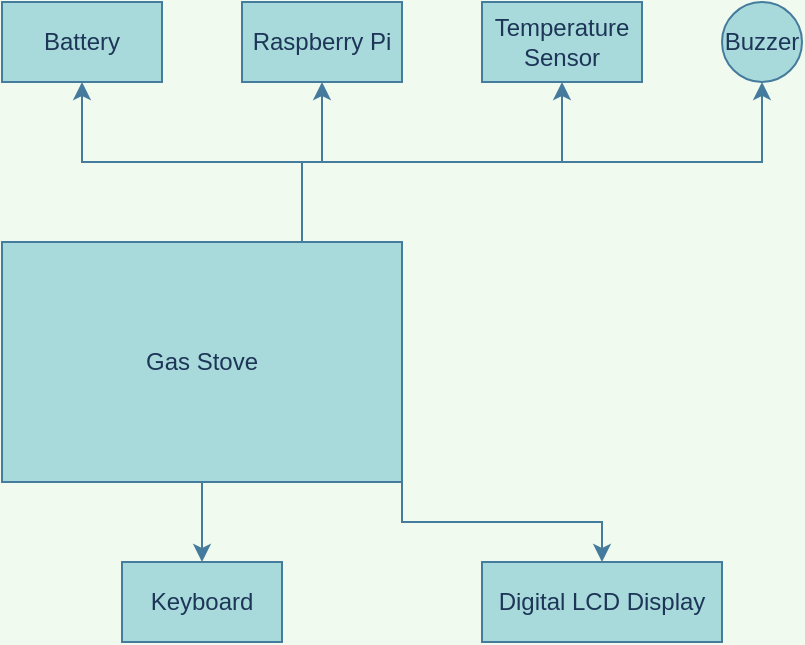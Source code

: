<mxfile version="13.10.4" type="github">
  <diagram id="mqiJwLkqohjlCgwhw9_A" name="Page-1">
    <mxGraphModel dx="898" dy="511" grid="1" gridSize="10" guides="1" tooltips="1" connect="1" arrows="1" fold="1" page="1" pageScale="1" pageWidth="850" pageHeight="1100" background="#F1FAEE" math="0" shadow="0">
      <root>
        <mxCell id="0" />
        <mxCell id="1" parent="0" />
        <mxCell id="gIrRUgPA_u_x7N7mq9-M-10" style="edgeStyle=orthogonalEdgeStyle;rounded=0;orthogonalLoop=1;jettySize=auto;html=1;exitX=0.75;exitY=0;exitDx=0;exitDy=0;entryX=0.5;entryY=1;entryDx=0;entryDy=0;strokeColor=#457B9D;fontColor=#1D3557;labelBackgroundColor=#F1FAEE;" edge="1" parent="1" source="gIrRUgPA_u_x7N7mq9-M-1" target="gIrRUgPA_u_x7N7mq9-M-9">
          <mxGeometry relative="1" as="geometry" />
        </mxCell>
        <mxCell id="gIrRUgPA_u_x7N7mq9-M-11" style="edgeStyle=orthogonalEdgeStyle;rounded=0;orthogonalLoop=1;jettySize=auto;html=1;exitX=0.75;exitY=0;exitDx=0;exitDy=0;entryX=0.5;entryY=1;entryDx=0;entryDy=0;strokeColor=#457B9D;fontColor=#1D3557;labelBackgroundColor=#F1FAEE;" edge="1" parent="1" source="gIrRUgPA_u_x7N7mq9-M-1" target="gIrRUgPA_u_x7N7mq9-M-3">
          <mxGeometry relative="1" as="geometry" />
        </mxCell>
        <mxCell id="gIrRUgPA_u_x7N7mq9-M-12" style="edgeStyle=orthogonalEdgeStyle;rounded=0;orthogonalLoop=1;jettySize=auto;html=1;exitX=0.75;exitY=0;exitDx=0;exitDy=0;entryX=0.5;entryY=1;entryDx=0;entryDy=0;strokeColor=#457B9D;fontColor=#1D3557;labelBackgroundColor=#F1FAEE;" edge="1" parent="1" source="gIrRUgPA_u_x7N7mq9-M-1" target="gIrRUgPA_u_x7N7mq9-M-4">
          <mxGeometry relative="1" as="geometry" />
        </mxCell>
        <mxCell id="gIrRUgPA_u_x7N7mq9-M-13" style="edgeStyle=orthogonalEdgeStyle;rounded=0;orthogonalLoop=1;jettySize=auto;html=1;exitX=0.75;exitY=0;exitDx=0;exitDy=0;entryX=0.5;entryY=1;entryDx=0;entryDy=0;strokeColor=#457B9D;fontColor=#1D3557;labelBackgroundColor=#F1FAEE;" edge="1" parent="1" source="gIrRUgPA_u_x7N7mq9-M-1" target="gIrRUgPA_u_x7N7mq9-M-6">
          <mxGeometry relative="1" as="geometry" />
        </mxCell>
        <mxCell id="gIrRUgPA_u_x7N7mq9-M-14" style="edgeStyle=orthogonalEdgeStyle;rounded=0;orthogonalLoop=1;jettySize=auto;html=1;exitX=1;exitY=1;exitDx=0;exitDy=0;entryX=0.5;entryY=0;entryDx=0;entryDy=0;strokeColor=#457B9D;fontColor=#1D3557;labelBackgroundColor=#F1FAEE;" edge="1" parent="1" source="gIrRUgPA_u_x7N7mq9-M-1" target="gIrRUgPA_u_x7N7mq9-M-7">
          <mxGeometry relative="1" as="geometry" />
        </mxCell>
        <mxCell id="gIrRUgPA_u_x7N7mq9-M-15" style="edgeStyle=orthogonalEdgeStyle;rounded=0;orthogonalLoop=1;jettySize=auto;html=1;exitX=0.5;exitY=1;exitDx=0;exitDy=0;entryX=0.5;entryY=0;entryDx=0;entryDy=0;strokeColor=#457B9D;fontColor=#1D3557;labelBackgroundColor=#F1FAEE;" edge="1" parent="1" source="gIrRUgPA_u_x7N7mq9-M-1" target="gIrRUgPA_u_x7N7mq9-M-8">
          <mxGeometry relative="1" as="geometry" />
        </mxCell>
        <mxCell id="gIrRUgPA_u_x7N7mq9-M-1" value="Gas Stove" style="rounded=0;whiteSpace=wrap;html=1;fillColor=#A8DADC;strokeColor=#457B9D;fontColor=#1D3557;" vertex="1" parent="1">
          <mxGeometry x="320" y="200" width="200" height="120" as="geometry" />
        </mxCell>
        <mxCell id="gIrRUgPA_u_x7N7mq9-M-3" value="Raspberry Pi" style="rounded=0;whiteSpace=wrap;html=1;fillColor=#A8DADC;strokeColor=#457B9D;fontColor=#1D3557;" vertex="1" parent="1">
          <mxGeometry x="440" y="80" width="80" height="40" as="geometry" />
        </mxCell>
        <mxCell id="gIrRUgPA_u_x7N7mq9-M-4" value="Temperature Sensor" style="rounded=0;whiteSpace=wrap;html=1;fillColor=#A8DADC;strokeColor=#457B9D;fontColor=#1D3557;" vertex="1" parent="1">
          <mxGeometry x="560" y="80" width="80" height="40" as="geometry" />
        </mxCell>
        <mxCell id="gIrRUgPA_u_x7N7mq9-M-6" value="Buzzer" style="ellipse;whiteSpace=wrap;html=1;aspect=fixed;fillColor=#A8DADC;strokeColor=#457B9D;fontColor=#1D3557;" vertex="1" parent="1">
          <mxGeometry x="680" y="80" width="40" height="40" as="geometry" />
        </mxCell>
        <mxCell id="gIrRUgPA_u_x7N7mq9-M-7" value="Digital LCD Display" style="rounded=0;whiteSpace=wrap;html=1;fillColor=#A8DADC;strokeColor=#457B9D;fontColor=#1D3557;" vertex="1" parent="1">
          <mxGeometry x="560" y="360" width="120" height="40" as="geometry" />
        </mxCell>
        <mxCell id="gIrRUgPA_u_x7N7mq9-M-8" value="Keyboard" style="rounded=0;whiteSpace=wrap;html=1;fillColor=#A8DADC;strokeColor=#457B9D;fontColor=#1D3557;" vertex="1" parent="1">
          <mxGeometry x="380" y="360" width="80" height="40" as="geometry" />
        </mxCell>
        <mxCell id="gIrRUgPA_u_x7N7mq9-M-9" value="Battery" style="rounded=0;whiteSpace=wrap;html=1;fillColor=#A8DADC;strokeColor=#457B9D;fontColor=#1D3557;" vertex="1" parent="1">
          <mxGeometry x="320" y="80" width="80" height="40" as="geometry" />
        </mxCell>
      </root>
    </mxGraphModel>
  </diagram>
</mxfile>
